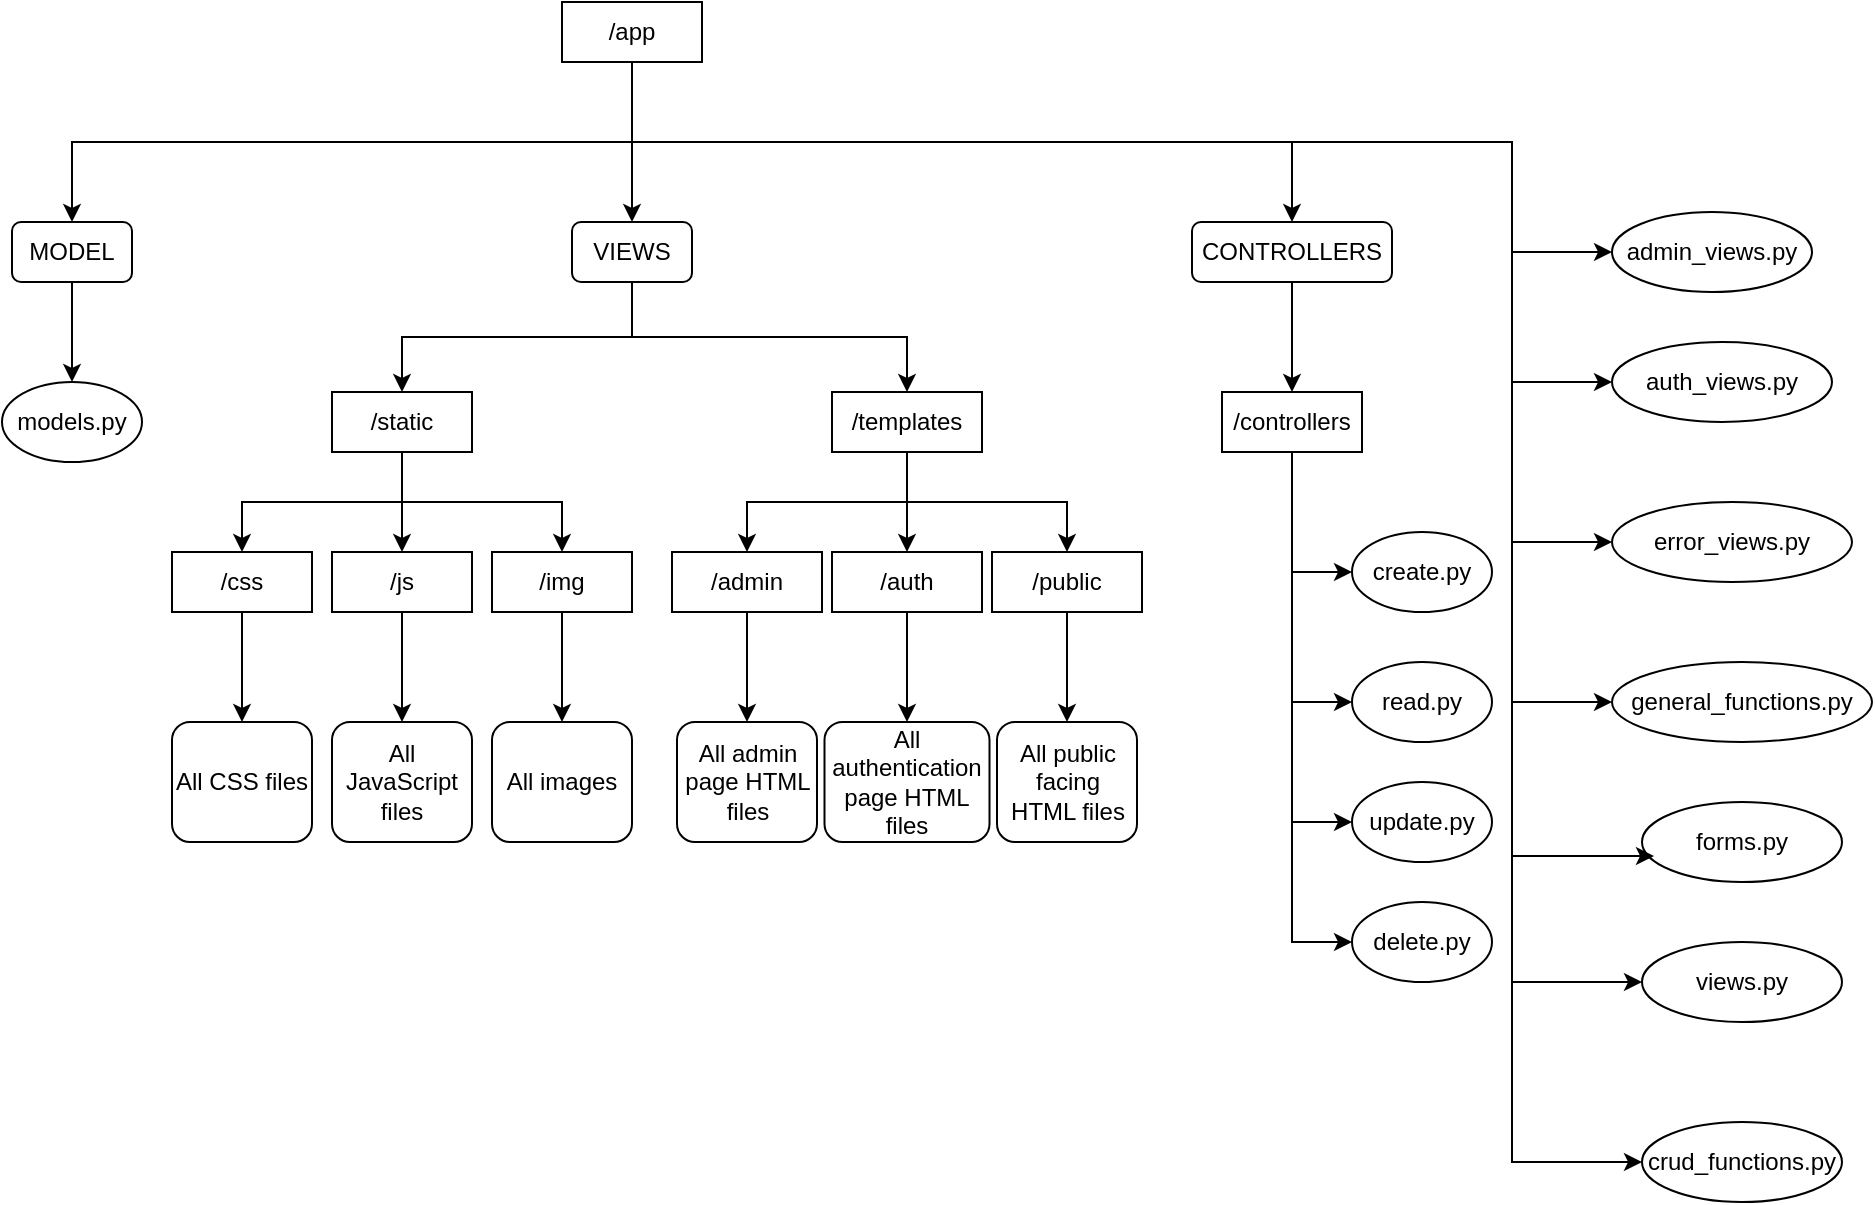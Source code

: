 <mxfile version="23.0.2" type="device">
  <diagram name="Page-1" id="UUewZ_SfRDOBQeggGurR">
    <mxGraphModel dx="712" dy="827" grid="1" gridSize="10" guides="1" tooltips="1" connect="1" arrows="1" fold="1" page="1" pageScale="1" pageWidth="850" pageHeight="1100" math="0" shadow="0">
      <root>
        <mxCell id="0" />
        <mxCell id="1" parent="0" />
        <mxCell id="7Cub81hhJeiwFklE7UnK-1" value="/app" style="rounded=0;whiteSpace=wrap;html=1;" vertex="1" parent="1">
          <mxGeometry x="315" y="140" width="70" height="30" as="geometry" />
        </mxCell>
        <mxCell id="7Cub81hhJeiwFklE7UnK-3" value="MODEL" style="rounded=1;whiteSpace=wrap;html=1;" vertex="1" parent="1">
          <mxGeometry x="40" y="250" width="60" height="30" as="geometry" />
        </mxCell>
        <mxCell id="7Cub81hhJeiwFklE7UnK-4" value="VIEWS" style="rounded=1;whiteSpace=wrap;html=1;" vertex="1" parent="1">
          <mxGeometry x="320" y="250" width="60" height="30" as="geometry" />
        </mxCell>
        <mxCell id="7Cub81hhJeiwFklE7UnK-5" value="CONTROLLERS" style="rounded=1;whiteSpace=wrap;html=1;" vertex="1" parent="1">
          <mxGeometry x="630" y="250" width="100" height="30" as="geometry" />
        </mxCell>
        <mxCell id="7Cub81hhJeiwFklE7UnK-6" value="/static" style="rounded=0;whiteSpace=wrap;html=1;" vertex="1" parent="1">
          <mxGeometry x="200" y="335" width="70" height="30" as="geometry" />
        </mxCell>
        <mxCell id="7Cub81hhJeiwFklE7UnK-7" value="/templates" style="rounded=0;whiteSpace=wrap;html=1;" vertex="1" parent="1">
          <mxGeometry x="450" y="335" width="75" height="30" as="geometry" />
        </mxCell>
        <mxCell id="7Cub81hhJeiwFklE7UnK-8" value="/controllers" style="rounded=0;whiteSpace=wrap;html=1;" vertex="1" parent="1">
          <mxGeometry x="645" y="335" width="70" height="30" as="geometry" />
        </mxCell>
        <mxCell id="7Cub81hhJeiwFklE7UnK-9" value="models.py" style="ellipse;whiteSpace=wrap;html=1;" vertex="1" parent="1">
          <mxGeometry x="35" y="330" width="70" height="40" as="geometry" />
        </mxCell>
        <mxCell id="7Cub81hhJeiwFklE7UnK-10" value="create.py" style="ellipse;whiteSpace=wrap;html=1;" vertex="1" parent="1">
          <mxGeometry x="710" y="405" width="70" height="40" as="geometry" />
        </mxCell>
        <mxCell id="7Cub81hhJeiwFklE7UnK-11" value="read.py" style="ellipse;whiteSpace=wrap;html=1;" vertex="1" parent="1">
          <mxGeometry x="710" y="470" width="70" height="40" as="geometry" />
        </mxCell>
        <mxCell id="7Cub81hhJeiwFklE7UnK-12" value="update.py" style="ellipse;whiteSpace=wrap;html=1;" vertex="1" parent="1">
          <mxGeometry x="710" y="530" width="70" height="40" as="geometry" />
        </mxCell>
        <mxCell id="7Cub81hhJeiwFklE7UnK-13" value="delete.py" style="ellipse;whiteSpace=wrap;html=1;" vertex="1" parent="1">
          <mxGeometry x="710" y="590" width="70" height="40" as="geometry" />
        </mxCell>
        <mxCell id="7Cub81hhJeiwFklE7UnK-14" value="/css" style="rounded=0;whiteSpace=wrap;html=1;" vertex="1" parent="1">
          <mxGeometry x="120" y="415" width="70" height="30" as="geometry" />
        </mxCell>
        <mxCell id="7Cub81hhJeiwFklE7UnK-15" value="/js" style="rounded=0;whiteSpace=wrap;html=1;" vertex="1" parent="1">
          <mxGeometry x="200" y="415" width="70" height="30" as="geometry" />
        </mxCell>
        <mxCell id="7Cub81hhJeiwFklE7UnK-16" value="/img" style="rounded=0;whiteSpace=wrap;html=1;" vertex="1" parent="1">
          <mxGeometry x="280" y="415" width="70" height="30" as="geometry" />
        </mxCell>
        <mxCell id="7Cub81hhJeiwFklE7UnK-18" value="/admin" style="rounded=0;whiteSpace=wrap;html=1;" vertex="1" parent="1">
          <mxGeometry x="370" y="415" width="75" height="30" as="geometry" />
        </mxCell>
        <mxCell id="7Cub81hhJeiwFklE7UnK-19" value="/auth" style="rounded=0;whiteSpace=wrap;html=1;" vertex="1" parent="1">
          <mxGeometry x="450" y="415" width="75" height="30" as="geometry" />
        </mxCell>
        <mxCell id="7Cub81hhJeiwFklE7UnK-20" value="/public" style="rounded=0;whiteSpace=wrap;html=1;" vertex="1" parent="1">
          <mxGeometry x="530" y="415" width="75" height="30" as="geometry" />
        </mxCell>
        <mxCell id="7Cub81hhJeiwFklE7UnK-21" value="All CSS files" style="rounded=1;whiteSpace=wrap;html=1;" vertex="1" parent="1">
          <mxGeometry x="120" y="500" width="70" height="60" as="geometry" />
        </mxCell>
        <mxCell id="7Cub81hhJeiwFklE7UnK-22" value="All JavaScript files" style="rounded=1;whiteSpace=wrap;html=1;" vertex="1" parent="1">
          <mxGeometry x="200" y="500" width="70" height="60" as="geometry" />
        </mxCell>
        <mxCell id="7Cub81hhJeiwFklE7UnK-23" value="All images" style="rounded=1;whiteSpace=wrap;html=1;" vertex="1" parent="1">
          <mxGeometry x="280" y="500" width="70" height="60" as="geometry" />
        </mxCell>
        <mxCell id="7Cub81hhJeiwFklE7UnK-24" value="All admin page HTML files" style="rounded=1;whiteSpace=wrap;html=1;" vertex="1" parent="1">
          <mxGeometry x="372.5" y="500" width="70" height="60" as="geometry" />
        </mxCell>
        <mxCell id="7Cub81hhJeiwFklE7UnK-25" value="All authentication page HTML files" style="rounded=1;whiteSpace=wrap;html=1;" vertex="1" parent="1">
          <mxGeometry x="446.25" y="500" width="82.5" height="60" as="geometry" />
        </mxCell>
        <mxCell id="7Cub81hhJeiwFklE7UnK-26" value="All public facing HTML files" style="rounded=1;whiteSpace=wrap;html=1;" vertex="1" parent="1">
          <mxGeometry x="532.5" y="500" width="70" height="60" as="geometry" />
        </mxCell>
        <mxCell id="7Cub81hhJeiwFklE7UnK-27" value="" style="endArrow=classic;html=1;rounded=0;exitX=0.5;exitY=1;exitDx=0;exitDy=0;entryX=0.5;entryY=0;entryDx=0;entryDy=0;edgeStyle=orthogonalEdgeStyle;" edge="1" parent="1" source="7Cub81hhJeiwFklE7UnK-1" target="7Cub81hhJeiwFklE7UnK-3">
          <mxGeometry width="50" height="50" relative="1" as="geometry">
            <mxPoint x="330" y="500" as="sourcePoint" />
            <mxPoint x="380" y="450" as="targetPoint" />
          </mxGeometry>
        </mxCell>
        <mxCell id="7Cub81hhJeiwFklE7UnK-28" value="" style="endArrow=classic;html=1;rounded=0;exitX=0.5;exitY=1;exitDx=0;exitDy=0;entryX=0.5;entryY=0;entryDx=0;entryDy=0;edgeStyle=orthogonalEdgeStyle;" edge="1" parent="1" source="7Cub81hhJeiwFklE7UnK-1" target="7Cub81hhJeiwFklE7UnK-4">
          <mxGeometry width="50" height="50" relative="1" as="geometry">
            <mxPoint x="360" y="180" as="sourcePoint" />
            <mxPoint x="80" y="260" as="targetPoint" />
          </mxGeometry>
        </mxCell>
        <mxCell id="7Cub81hhJeiwFklE7UnK-29" value="" style="endArrow=classic;html=1;rounded=0;exitX=0.5;exitY=1;exitDx=0;exitDy=0;entryX=0.5;entryY=0;entryDx=0;entryDy=0;edgeStyle=orthogonalEdgeStyle;" edge="1" parent="1" source="7Cub81hhJeiwFklE7UnK-1" target="7Cub81hhJeiwFklE7UnK-5">
          <mxGeometry width="50" height="50" relative="1" as="geometry">
            <mxPoint x="370" y="190" as="sourcePoint" />
            <mxPoint x="90" y="270" as="targetPoint" />
          </mxGeometry>
        </mxCell>
        <mxCell id="7Cub81hhJeiwFklE7UnK-30" value="admin_views.py" style="ellipse;whiteSpace=wrap;html=1;" vertex="1" parent="1">
          <mxGeometry x="840" y="245" width="100" height="40" as="geometry" />
        </mxCell>
        <mxCell id="7Cub81hhJeiwFklE7UnK-31" value="auth_views.py" style="ellipse;whiteSpace=wrap;html=1;" vertex="1" parent="1">
          <mxGeometry x="840" y="310" width="110" height="40" as="geometry" />
        </mxCell>
        <mxCell id="7Cub81hhJeiwFklE7UnK-32" value="error_views.py" style="ellipse;whiteSpace=wrap;html=1;" vertex="1" parent="1">
          <mxGeometry x="840" y="390" width="120" height="40" as="geometry" />
        </mxCell>
        <mxCell id="7Cub81hhJeiwFklE7UnK-33" value="general_functions.py" style="ellipse;whiteSpace=wrap;html=1;" vertex="1" parent="1">
          <mxGeometry x="840" y="470" width="130" height="40" as="geometry" />
        </mxCell>
        <mxCell id="7Cub81hhJeiwFklE7UnK-34" value="forms.py" style="ellipse;whiteSpace=wrap;html=1;" vertex="1" parent="1">
          <mxGeometry x="855" y="540" width="100" height="40" as="geometry" />
        </mxCell>
        <mxCell id="7Cub81hhJeiwFklE7UnK-35" value="views.py" style="ellipse;whiteSpace=wrap;html=1;" vertex="1" parent="1">
          <mxGeometry x="855" y="610" width="100" height="40" as="geometry" />
        </mxCell>
        <mxCell id="7Cub81hhJeiwFklE7UnK-36" value="crud_functions.py" style="ellipse;whiteSpace=wrap;html=1;" vertex="1" parent="1">
          <mxGeometry x="855" y="700" width="100" height="40" as="geometry" />
        </mxCell>
        <mxCell id="7Cub81hhJeiwFklE7UnK-37" value="" style="endArrow=classic;html=1;rounded=0;exitX=0.5;exitY=1;exitDx=0;exitDy=0;entryX=0.5;entryY=0;entryDx=0;entryDy=0;" edge="1" parent="1" source="7Cub81hhJeiwFklE7UnK-5" target="7Cub81hhJeiwFklE7UnK-8">
          <mxGeometry width="50" height="50" relative="1" as="geometry">
            <mxPoint x="700" y="500" as="sourcePoint" />
            <mxPoint x="750" y="450" as="targetPoint" />
          </mxGeometry>
        </mxCell>
        <mxCell id="7Cub81hhJeiwFklE7UnK-38" value="" style="endArrow=classic;html=1;rounded=0;exitX=0.5;exitY=1;exitDx=0;exitDy=0;entryX=0.5;entryY=0;entryDx=0;entryDy=0;" edge="1" parent="1" source="7Cub81hhJeiwFklE7UnK-7" target="7Cub81hhJeiwFklE7UnK-19">
          <mxGeometry width="50" height="50" relative="1" as="geometry">
            <mxPoint x="700" y="500" as="sourcePoint" />
            <mxPoint x="750" y="450" as="targetPoint" />
          </mxGeometry>
        </mxCell>
        <mxCell id="7Cub81hhJeiwFklE7UnK-39" value="" style="endArrow=classic;html=1;rounded=0;exitX=0.5;exitY=1;exitDx=0;exitDy=0;entryX=0.5;entryY=0;entryDx=0;entryDy=0;edgeStyle=orthogonalEdgeStyle;" edge="1" parent="1" source="7Cub81hhJeiwFklE7UnK-7" target="7Cub81hhJeiwFklE7UnK-20">
          <mxGeometry width="50" height="50" relative="1" as="geometry">
            <mxPoint x="500" y="500" as="sourcePoint" />
            <mxPoint x="550" y="450" as="targetPoint" />
          </mxGeometry>
        </mxCell>
        <mxCell id="7Cub81hhJeiwFklE7UnK-40" value="" style="endArrow=classic;html=1;rounded=0;exitX=0.5;exitY=1;exitDx=0;exitDy=0;entryX=0.5;entryY=0;entryDx=0;entryDy=0;edgeStyle=orthogonalEdgeStyle;" edge="1" parent="1" source="7Cub81hhJeiwFklE7UnK-7" target="7Cub81hhJeiwFklE7UnK-18">
          <mxGeometry width="50" height="50" relative="1" as="geometry">
            <mxPoint x="500" y="500" as="sourcePoint" />
            <mxPoint x="550" y="450" as="targetPoint" />
          </mxGeometry>
        </mxCell>
        <mxCell id="7Cub81hhJeiwFklE7UnK-41" value="" style="endArrow=classic;html=1;rounded=0;exitX=0.5;exitY=1;exitDx=0;exitDy=0;entryX=0.5;entryY=0;entryDx=0;entryDy=0;edgeStyle=orthogonalEdgeStyle;" edge="1" parent="1" source="7Cub81hhJeiwFklE7UnK-6" target="7Cub81hhJeiwFklE7UnK-16">
          <mxGeometry width="50" height="50" relative="1" as="geometry">
            <mxPoint x="320" y="500" as="sourcePoint" />
            <mxPoint x="370" y="450" as="targetPoint" />
          </mxGeometry>
        </mxCell>
        <mxCell id="7Cub81hhJeiwFklE7UnK-42" value="" style="endArrow=classic;html=1;rounded=0;exitX=0.5;exitY=1;exitDx=0;exitDy=0;entryX=0.5;entryY=0;entryDx=0;entryDy=0;" edge="1" parent="1" source="7Cub81hhJeiwFklE7UnK-6" target="7Cub81hhJeiwFklE7UnK-15">
          <mxGeometry width="50" height="50" relative="1" as="geometry">
            <mxPoint x="320" y="500" as="sourcePoint" />
            <mxPoint x="370" y="450" as="targetPoint" />
          </mxGeometry>
        </mxCell>
        <mxCell id="7Cub81hhJeiwFklE7UnK-43" value="" style="endArrow=classic;html=1;rounded=0;exitX=0.5;exitY=1;exitDx=0;exitDy=0;entryX=0.5;entryY=0;entryDx=0;entryDy=0;edgeStyle=orthogonalEdgeStyle;" edge="1" parent="1" source="7Cub81hhJeiwFklE7UnK-6" target="7Cub81hhJeiwFklE7UnK-14">
          <mxGeometry width="50" height="50" relative="1" as="geometry">
            <mxPoint x="320" y="500" as="sourcePoint" />
            <mxPoint x="370" y="450" as="targetPoint" />
          </mxGeometry>
        </mxCell>
        <mxCell id="7Cub81hhJeiwFklE7UnK-44" value="" style="endArrow=classic;html=1;rounded=0;exitX=0.5;exitY=1;exitDx=0;exitDy=0;entryX=0.5;entryY=0;entryDx=0;entryDy=0;edgeStyle=orthogonalEdgeStyle;" edge="1" parent="1" source="7Cub81hhJeiwFklE7UnK-3" target="7Cub81hhJeiwFklE7UnK-9">
          <mxGeometry width="50" height="50" relative="1" as="geometry">
            <mxPoint x="320" y="500" as="sourcePoint" />
            <mxPoint x="370" y="450" as="targetPoint" />
          </mxGeometry>
        </mxCell>
        <mxCell id="7Cub81hhJeiwFklE7UnK-45" value="" style="endArrow=classic;html=1;rounded=0;exitX=0.5;exitY=1;exitDx=0;exitDy=0;entryX=0;entryY=0.5;entryDx=0;entryDy=0;edgeStyle=orthogonalEdgeStyle;" edge="1" parent="1" source="7Cub81hhJeiwFklE7UnK-1" target="7Cub81hhJeiwFklE7UnK-30">
          <mxGeometry width="50" height="50" relative="1" as="geometry">
            <mxPoint x="610" y="500" as="sourcePoint" />
            <mxPoint x="660" y="450" as="targetPoint" />
            <Array as="points">
              <mxPoint x="350" y="210" />
              <mxPoint x="790" y="210" />
              <mxPoint x="790" y="265" />
            </Array>
          </mxGeometry>
        </mxCell>
        <mxCell id="7Cub81hhJeiwFklE7UnK-46" value="" style="endArrow=classic;html=1;rounded=0;exitX=0.5;exitY=1;exitDx=0;exitDy=0;entryX=0;entryY=0.5;entryDx=0;entryDy=0;edgeStyle=orthogonalEdgeStyle;" edge="1" parent="1" source="7Cub81hhJeiwFklE7UnK-1" target="7Cub81hhJeiwFklE7UnK-31">
          <mxGeometry width="50" height="50" relative="1" as="geometry">
            <mxPoint x="610" y="500" as="sourcePoint" />
            <mxPoint x="660" y="450" as="targetPoint" />
            <Array as="points">
              <mxPoint x="350" y="210" />
              <mxPoint x="790" y="210" />
              <mxPoint x="790" y="330" />
            </Array>
          </mxGeometry>
        </mxCell>
        <mxCell id="7Cub81hhJeiwFklE7UnK-47" value="" style="endArrow=classic;html=1;rounded=0;exitX=0.5;exitY=1;exitDx=0;exitDy=0;entryX=0;entryY=0.5;entryDx=0;entryDy=0;edgeStyle=orthogonalEdgeStyle;" edge="1" parent="1" source="7Cub81hhJeiwFklE7UnK-1" target="7Cub81hhJeiwFklE7UnK-32">
          <mxGeometry width="50" height="50" relative="1" as="geometry">
            <mxPoint x="610" y="500" as="sourcePoint" />
            <mxPoint x="660" y="450" as="targetPoint" />
            <Array as="points">
              <mxPoint x="350" y="210" />
              <mxPoint x="790" y="210" />
              <mxPoint x="790" y="410" />
            </Array>
          </mxGeometry>
        </mxCell>
        <mxCell id="7Cub81hhJeiwFklE7UnK-48" value="" style="endArrow=classic;html=1;rounded=0;exitX=0.5;exitY=1;exitDx=0;exitDy=0;entryX=0;entryY=0.5;entryDx=0;entryDy=0;edgeStyle=orthogonalEdgeStyle;" edge="1" parent="1" source="7Cub81hhJeiwFklE7UnK-1" target="7Cub81hhJeiwFklE7UnK-33">
          <mxGeometry width="50" height="50" relative="1" as="geometry">
            <mxPoint x="610" y="500" as="sourcePoint" />
            <mxPoint x="660" y="450" as="targetPoint" />
            <Array as="points">
              <mxPoint x="350" y="210" />
              <mxPoint x="790" y="210" />
              <mxPoint x="790" y="490" />
            </Array>
          </mxGeometry>
        </mxCell>
        <mxCell id="7Cub81hhJeiwFklE7UnK-49" value="" style="endArrow=classic;html=1;rounded=0;exitX=0.5;exitY=1;exitDx=0;exitDy=0;entryX=0.06;entryY=0.675;entryDx=0;entryDy=0;entryPerimeter=0;edgeStyle=orthogonalEdgeStyle;" edge="1" parent="1" source="7Cub81hhJeiwFklE7UnK-1" target="7Cub81hhJeiwFklE7UnK-34">
          <mxGeometry width="50" height="50" relative="1" as="geometry">
            <mxPoint x="610" y="500" as="sourcePoint" />
            <mxPoint x="660" y="450" as="targetPoint" />
            <Array as="points">
              <mxPoint x="350" y="210" />
              <mxPoint x="790" y="210" />
              <mxPoint x="790" y="567" />
            </Array>
          </mxGeometry>
        </mxCell>
        <mxCell id="7Cub81hhJeiwFklE7UnK-50" value="" style="endArrow=classic;html=1;rounded=0;exitX=0.5;exitY=1;exitDx=0;exitDy=0;entryX=0;entryY=0.5;entryDx=0;entryDy=0;edgeStyle=orthogonalEdgeStyle;" edge="1" parent="1" source="7Cub81hhJeiwFklE7UnK-1" target="7Cub81hhJeiwFklE7UnK-35">
          <mxGeometry width="50" height="50" relative="1" as="geometry">
            <mxPoint x="610" y="500" as="sourcePoint" />
            <mxPoint x="660" y="450" as="targetPoint" />
            <Array as="points">
              <mxPoint x="350" y="210" />
              <mxPoint x="790" y="210" />
              <mxPoint x="790" y="630" />
            </Array>
          </mxGeometry>
        </mxCell>
        <mxCell id="7Cub81hhJeiwFklE7UnK-51" value="" style="endArrow=classic;html=1;rounded=0;exitX=0.5;exitY=1;exitDx=0;exitDy=0;entryX=0;entryY=0.5;entryDx=0;entryDy=0;edgeStyle=orthogonalEdgeStyle;" edge="1" parent="1" source="7Cub81hhJeiwFklE7UnK-1" target="7Cub81hhJeiwFklE7UnK-36">
          <mxGeometry width="50" height="50" relative="1" as="geometry">
            <mxPoint x="610" y="500" as="sourcePoint" />
            <mxPoint x="660" y="450" as="targetPoint" />
            <Array as="points">
              <mxPoint x="350" y="210" />
              <mxPoint x="790" y="210" />
              <mxPoint x="790" y="720" />
            </Array>
          </mxGeometry>
        </mxCell>
        <mxCell id="7Cub81hhJeiwFklE7UnK-52" value="" style="endArrow=classic;html=1;rounded=0;exitX=0.5;exitY=1;exitDx=0;exitDy=0;entryX=0;entryY=0.5;entryDx=0;entryDy=0;edgeStyle=orthogonalEdgeStyle;" edge="1" parent="1" source="7Cub81hhJeiwFklE7UnK-8" target="7Cub81hhJeiwFklE7UnK-10">
          <mxGeometry width="50" height="50" relative="1" as="geometry">
            <mxPoint x="470" y="500" as="sourcePoint" />
            <mxPoint x="520" y="450" as="targetPoint" />
          </mxGeometry>
        </mxCell>
        <mxCell id="7Cub81hhJeiwFklE7UnK-56" value="" style="endArrow=classic;html=1;rounded=0;exitX=0.5;exitY=1;exitDx=0;exitDy=0;entryX=0;entryY=0.5;entryDx=0;entryDy=0;edgeStyle=orthogonalEdgeStyle;" edge="1" parent="1" source="7Cub81hhJeiwFklE7UnK-8" target="7Cub81hhJeiwFklE7UnK-11">
          <mxGeometry width="50" height="50" relative="1" as="geometry">
            <mxPoint x="470" y="500" as="sourcePoint" />
            <mxPoint x="520" y="450" as="targetPoint" />
          </mxGeometry>
        </mxCell>
        <mxCell id="7Cub81hhJeiwFklE7UnK-57" value="" style="endArrow=classic;html=1;rounded=0;exitX=0.5;exitY=1;exitDx=0;exitDy=0;entryX=0;entryY=0.5;entryDx=0;entryDy=0;edgeStyle=orthogonalEdgeStyle;" edge="1" parent="1" source="7Cub81hhJeiwFklE7UnK-8" target="7Cub81hhJeiwFklE7UnK-12">
          <mxGeometry width="50" height="50" relative="1" as="geometry">
            <mxPoint x="470" y="500" as="sourcePoint" />
            <mxPoint x="520" y="450" as="targetPoint" />
          </mxGeometry>
        </mxCell>
        <mxCell id="7Cub81hhJeiwFklE7UnK-58" value="" style="endArrow=classic;html=1;rounded=0;exitX=0.5;exitY=1;exitDx=0;exitDy=0;entryX=0;entryY=0.5;entryDx=0;entryDy=0;edgeStyle=orthogonalEdgeStyle;" edge="1" parent="1" source="7Cub81hhJeiwFklE7UnK-8" target="7Cub81hhJeiwFklE7UnK-13">
          <mxGeometry width="50" height="50" relative="1" as="geometry">
            <mxPoint x="470" y="500" as="sourcePoint" />
            <mxPoint x="520" y="450" as="targetPoint" />
          </mxGeometry>
        </mxCell>
        <mxCell id="7Cub81hhJeiwFklE7UnK-59" value="" style="endArrow=classic;html=1;rounded=0;exitX=0.5;exitY=1;exitDx=0;exitDy=0;entryX=0.5;entryY=0;entryDx=0;entryDy=0;" edge="1" parent="1" source="7Cub81hhJeiwFklE7UnK-19" target="7Cub81hhJeiwFklE7UnK-25">
          <mxGeometry width="50" height="50" relative="1" as="geometry">
            <mxPoint x="490" y="500" as="sourcePoint" />
            <mxPoint x="540" y="450" as="targetPoint" />
          </mxGeometry>
        </mxCell>
        <mxCell id="7Cub81hhJeiwFklE7UnK-60" value="" style="endArrow=classic;html=1;rounded=0;exitX=0.5;exitY=1;exitDx=0;exitDy=0;entryX=0.5;entryY=0;entryDx=0;entryDy=0;" edge="1" parent="1" source="7Cub81hhJeiwFklE7UnK-18" target="7Cub81hhJeiwFklE7UnK-24">
          <mxGeometry width="50" height="50" relative="1" as="geometry">
            <mxPoint x="490" y="500" as="sourcePoint" />
            <mxPoint x="540" y="450" as="targetPoint" />
          </mxGeometry>
        </mxCell>
        <mxCell id="7Cub81hhJeiwFklE7UnK-61" value="" style="endArrow=classic;html=1;rounded=0;exitX=0.5;exitY=1;exitDx=0;exitDy=0;entryX=0.5;entryY=0;entryDx=0;entryDy=0;" edge="1" parent="1" source="7Cub81hhJeiwFklE7UnK-20" target="7Cub81hhJeiwFklE7UnK-26">
          <mxGeometry width="50" height="50" relative="1" as="geometry">
            <mxPoint x="490" y="500" as="sourcePoint" />
            <mxPoint x="540" y="450" as="targetPoint" />
          </mxGeometry>
        </mxCell>
        <mxCell id="7Cub81hhJeiwFklE7UnK-62" value="" style="endArrow=classic;html=1;rounded=0;exitX=0.5;exitY=1;exitDx=0;exitDy=0;entryX=0.5;entryY=0;entryDx=0;entryDy=0;" edge="1" parent="1" source="7Cub81hhJeiwFklE7UnK-16" target="7Cub81hhJeiwFklE7UnK-23">
          <mxGeometry width="50" height="50" relative="1" as="geometry">
            <mxPoint x="320" y="500" as="sourcePoint" />
            <mxPoint x="370" y="450" as="targetPoint" />
          </mxGeometry>
        </mxCell>
        <mxCell id="7Cub81hhJeiwFklE7UnK-63" value="" style="endArrow=classic;html=1;rounded=0;exitX=0.5;exitY=1;exitDx=0;exitDy=0;entryX=0.5;entryY=0;entryDx=0;entryDy=0;" edge="1" parent="1" source="7Cub81hhJeiwFklE7UnK-15" target="7Cub81hhJeiwFklE7UnK-22">
          <mxGeometry width="50" height="50" relative="1" as="geometry">
            <mxPoint x="320" y="500" as="sourcePoint" />
            <mxPoint x="370" y="450" as="targetPoint" />
          </mxGeometry>
        </mxCell>
        <mxCell id="7Cub81hhJeiwFklE7UnK-64" value="" style="endArrow=classic;html=1;rounded=0;exitX=0.5;exitY=1;exitDx=0;exitDy=0;entryX=0.5;entryY=0;entryDx=0;entryDy=0;" edge="1" parent="1" source="7Cub81hhJeiwFklE7UnK-14" target="7Cub81hhJeiwFklE7UnK-21">
          <mxGeometry width="50" height="50" relative="1" as="geometry">
            <mxPoint x="320" y="500" as="sourcePoint" />
            <mxPoint x="370" y="450" as="targetPoint" />
          </mxGeometry>
        </mxCell>
        <mxCell id="7Cub81hhJeiwFklE7UnK-65" value="" style="endArrow=classic;html=1;rounded=0;exitX=0.5;exitY=1;exitDx=0;exitDy=0;entryX=0.5;entryY=0;entryDx=0;entryDy=0;edgeStyle=orthogonalEdgeStyle;" edge="1" parent="1" source="7Cub81hhJeiwFklE7UnK-4" target="7Cub81hhJeiwFklE7UnK-6">
          <mxGeometry width="50" height="50" relative="1" as="geometry">
            <mxPoint x="320" y="500" as="sourcePoint" />
            <mxPoint x="370" y="450" as="targetPoint" />
          </mxGeometry>
        </mxCell>
        <mxCell id="7Cub81hhJeiwFklE7UnK-66" value="" style="endArrow=classic;html=1;rounded=0;exitX=0.5;exitY=1;exitDx=0;exitDy=0;entryX=0.5;entryY=0;entryDx=0;entryDy=0;edgeStyle=orthogonalEdgeStyle;" edge="1" parent="1" source="7Cub81hhJeiwFklE7UnK-4" target="7Cub81hhJeiwFklE7UnK-7">
          <mxGeometry width="50" height="50" relative="1" as="geometry">
            <mxPoint x="320" y="500" as="sourcePoint" />
            <mxPoint x="370" y="450" as="targetPoint" />
          </mxGeometry>
        </mxCell>
      </root>
    </mxGraphModel>
  </diagram>
</mxfile>

